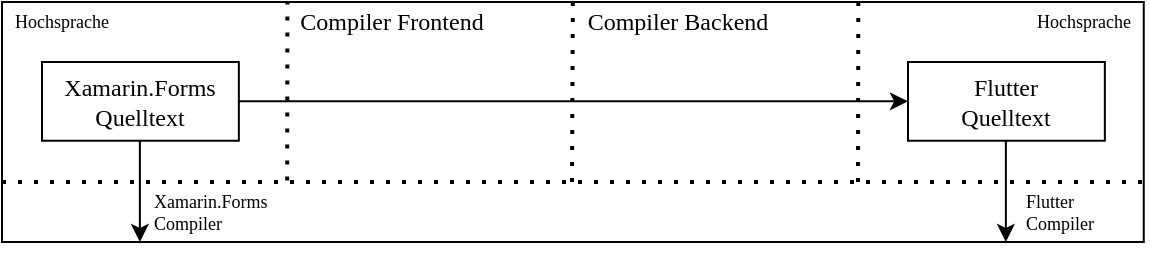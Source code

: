<mxfile version="14.6.6" type="device"><diagram id="FljpuzKaaas-x4iPtWAB" name="Page-1"><mxGraphModel dx="654" dy="752" grid="1" gridSize="10" guides="1" tooltips="1" connect="1" arrows="1" fold="1" page="1" pageScale="1" pageWidth="827" pageHeight="1169" math="0" shadow="0"><root><mxCell id="0"/><mxCell id="1" parent="0"/><mxCell id="lnkw82ci7i9c5Zacpnp5-1" value="" style="rounded=0;whiteSpace=wrap;html=1;fontFamily=Times New Roman;fontSize=12;spacing=0;" parent="1" vertex="1"><mxGeometry x="40" y="30" width="570.87" height="120" as="geometry"/></mxCell><mxCell id="lnkw82ci7i9c5Zacpnp5-2" value="Xamarin.Forms&lt;br style=&quot;font-size: 12px;&quot;&gt;Quelltext" style="rounded=0;whiteSpace=wrap;html=1;fontFamily=Times New Roman;fontSize=12;" parent="1" vertex="1"><mxGeometry x="60" y="60" width="98.425" height="39.37" as="geometry"/></mxCell><mxCell id="lnkw82ci7i9c5Zacpnp5-3" value="Flutter&lt;br style=&quot;font-size: 12px;&quot;&gt;Quelltext" style="rounded=0;whiteSpace=wrap;html=1;fontFamily=Times New Roman;fontSize=12;" parent="1" vertex="1"><mxGeometry x="493" y="60" width="98.425" height="39.37" as="geometry"/></mxCell><mxCell id="lnkw82ci7i9c5Zacpnp5-5" value="" style="endArrow=none;dashed=1;html=1;dashPattern=1 3;strokeWidth=2;entryX=0.25;entryY=0;entryDx=0;entryDy=0;exitX=0.98;exitY=-0.024;exitDx=0;exitDy=0;fontFamily=Times New Roman;fontSize=12;exitPerimeter=0;" parent="1" source="lnkw82ci7i9c5Zacpnp5-18" target="lnkw82ci7i9c5Zacpnp5-1" edge="1"><mxGeometry width="50" height="50" relative="1" as="geometry"><mxPoint x="210" y="270" as="sourcePoint"/><mxPoint x="260" y="220" as="targetPoint"/></mxGeometry></mxCell><mxCell id="lnkw82ci7i9c5Zacpnp5-6" value="" style="endArrow=none;dashed=1;html=1;dashPattern=1 3;strokeWidth=2;entryX=0.75;entryY=0;entryDx=0;entryDy=0;fontFamily=Times New Roman;fontSize=12;" parent="1" target="lnkw82ci7i9c5Zacpnp5-1" edge="1"><mxGeometry width="50" height="50" relative="1" as="geometry"><mxPoint x="468" y="120" as="sourcePoint"/><mxPoint x="560" y="220" as="targetPoint"/></mxGeometry></mxCell><mxCell id="lnkw82ci7i9c5Zacpnp5-7" value="" style="endArrow=classic;html=1;entryX=0;entryY=0.5;entryDx=0;entryDy=0;exitX=1;exitY=0.5;exitDx=0;exitDy=0;fontFamily=Times New Roman;fontSize=12;" parent="1" source="lnkw82ci7i9c5Zacpnp5-2" target="lnkw82ci7i9c5Zacpnp5-3" edge="1"><mxGeometry width="50" height="50" relative="1" as="geometry"><mxPoint x="250" y="230" as="sourcePoint"/><mxPoint x="300" y="180" as="targetPoint"/></mxGeometry></mxCell><mxCell id="lnkw82ci7i9c5Zacpnp5-9" value="Compiler Frontend" style="text;html=1;strokeColor=none;fillColor=none;align=center;verticalAlign=middle;whiteSpace=wrap;rounded=0;fontFamily=Times New Roman;fontSize=12;" parent="1" vertex="1"><mxGeometry x="180" y="30" width="110" height="20" as="geometry"/></mxCell><mxCell id="lnkw82ci7i9c5Zacpnp5-10" value="Compiler Backend" style="text;html=1;strokeColor=none;fillColor=none;align=center;verticalAlign=middle;whiteSpace=wrap;rounded=0;fontFamily=Times New Roman;fontSize=12;" parent="1" vertex="1"><mxGeometry x="320" y="30" width="116" height="20" as="geometry"/></mxCell><mxCell id="lnkw82ci7i9c5Zacpnp5-11" value="" style="endArrow=none;dashed=1;html=1;dashPattern=1 3;strokeWidth=2;entryX=0.5;entryY=0;entryDx=0;entryDy=0;fontFamily=Times New Roman;fontSize=12;" parent="1" target="lnkw82ci7i9c5Zacpnp5-1" edge="1"><mxGeometry width="50" height="50" relative="1" as="geometry"><mxPoint x="325" y="120" as="sourcePoint"/><mxPoint x="300" y="220" as="targetPoint"/></mxGeometry></mxCell><mxCell id="lnkw82ci7i9c5Zacpnp5-12" value="Hochsprache" style="text;html=1;strokeColor=none;fillColor=none;align=center;verticalAlign=middle;whiteSpace=wrap;rounded=0;fontFamily=Times New Roman;fontSize=9;" parent="1" vertex="1"><mxGeometry x="40" y="30" width="60" height="20" as="geometry"/></mxCell><mxCell id="lnkw82ci7i9c5Zacpnp5-13" value="Hochsprache" style="text;html=1;strokeColor=none;fillColor=none;align=center;verticalAlign=middle;whiteSpace=wrap;rounded=0;fontFamily=Times New Roman;fontSize=9;" parent="1" vertex="1"><mxGeometry x="551.31" y="30" width="59.56" height="20" as="geometry"/></mxCell><mxCell id="lnkw82ci7i9c5Zacpnp5-14" value="" style="endArrow=none;dashed=1;html=1;dashPattern=1 3;strokeWidth=2;fontFamily=Times New Roman;fontSize=9;exitX=0;exitY=0.75;exitDx=0;exitDy=0;entryX=1;entryY=0.75;entryDx=0;entryDy=0;" parent="1" source="lnkw82ci7i9c5Zacpnp5-1" target="lnkw82ci7i9c5Zacpnp5-1" edge="1"><mxGeometry width="50" height="50" relative="1" as="geometry"><mxPoint x="130" y="240" as="sourcePoint"/><mxPoint x="590" y="220" as="targetPoint"/></mxGeometry></mxCell><mxCell id="lnkw82ci7i9c5Zacpnp5-16" value="" style="endArrow=classic;html=1;fontFamily=Times New Roman;fontSize=9;exitX=0.5;exitY=1;exitDx=0;exitDy=0;" parent="1" edge="1"><mxGeometry width="50" height="50" relative="1" as="geometry"><mxPoint x="541.93" y="99.37" as="sourcePoint"/><mxPoint x="541.93" y="150" as="targetPoint"/><Array as="points"><mxPoint x="541.93" y="130"/></Array></mxGeometry></mxCell><mxCell id="lnkw82ci7i9c5Zacpnp5-17" value="" style="endArrow=classic;html=1;fontFamily=Times New Roman;fontSize=9;exitX=0.5;exitY=1;exitDx=0;exitDy=0;" parent="1" edge="1"><mxGeometry width="50" height="50" relative="1" as="geometry"><mxPoint x="108.93" y="99.37" as="sourcePoint"/><mxPoint x="108.93" y="150" as="targetPoint"/><Array as="points"><mxPoint x="108.93" y="130"/></Array></mxGeometry></mxCell><mxCell id="lnkw82ci7i9c5Zacpnp5-18" value="Xamarin.Forms&lt;br&gt;Compiler" style="text;html=1;align=left;verticalAlign=middle;resizable=0;points=[];autosize=1;fontSize=9;fontFamily=Times New Roman;" parent="1" vertex="1"><mxGeometry x="114" y="120" width="70" height="30" as="geometry"/></mxCell><mxCell id="lnkw82ci7i9c5Zacpnp5-19" value="Flutter&lt;br&gt;Compiler" style="text;html=1;align=left;verticalAlign=middle;resizable=0;points=[];autosize=1;fontSize=9;fontFamily=Times New Roman;" parent="1" vertex="1"><mxGeometry x="550" y="120" width="50" height="30" as="geometry"/></mxCell></root></mxGraphModel></diagram></mxfile>
